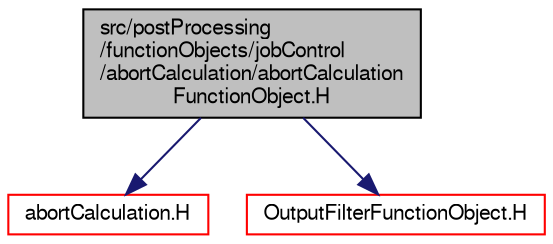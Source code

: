 digraph "src/postProcessing/functionObjects/jobControl/abortCalculation/abortCalculationFunctionObject.H"
{
  bgcolor="transparent";
  edge [fontname="FreeSans",fontsize="10",labelfontname="FreeSans",labelfontsize="10"];
  node [fontname="FreeSans",fontsize="10",shape=record];
  Node0 [label="src/postProcessing\l/functionObjects/jobControl\l/abortCalculation/abortCalculation\lFunctionObject.H",height=0.2,width=0.4,color="black", fillcolor="grey75", style="filled", fontcolor="black"];
  Node0 -> Node1 [color="midnightblue",fontsize="10",style="solid",fontname="FreeSans"];
  Node1 [label="abortCalculation.H",height=0.2,width=0.4,color="red",URL="$a13652.html"];
  Node0 -> Node59 [color="midnightblue",fontsize="10",style="solid",fontname="FreeSans"];
  Node59 [label="OutputFilterFunctionObject.H",height=0.2,width=0.4,color="red",URL="$a08975.html"];
}
